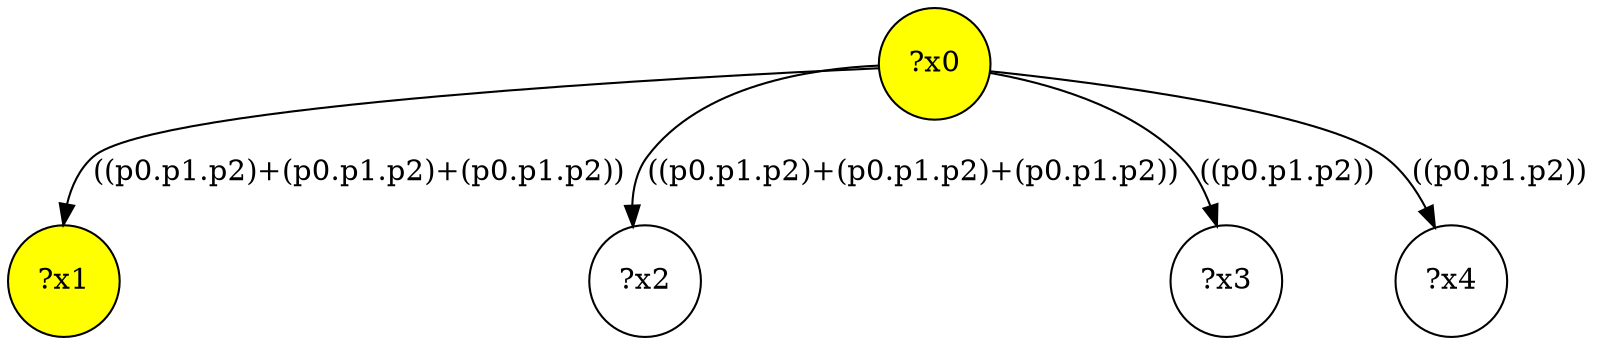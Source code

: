 digraph g {
	x0 [fillcolor="yellow", style="filled," shape=circle, label="?x0"];
	x1 [fillcolor="yellow", style="filled," shape=circle, label="?x1"];
	x0 -> x1 [label="((p0.p1.p2)+(p0.p1.p2)+(p0.p1.p2))"];
	x2 [shape=circle, label="?x2"];
	x0 -> x2 [label="((p0.p1.p2)+(p0.p1.p2)+(p0.p1.p2))"];
	x3 [shape=circle, label="?x3"];
	x0 -> x3 [label="((p0.p1.p2))"];
	x4 [shape=circle, label="?x4"];
	x0 -> x4 [label="((p0.p1.p2))"];
}
